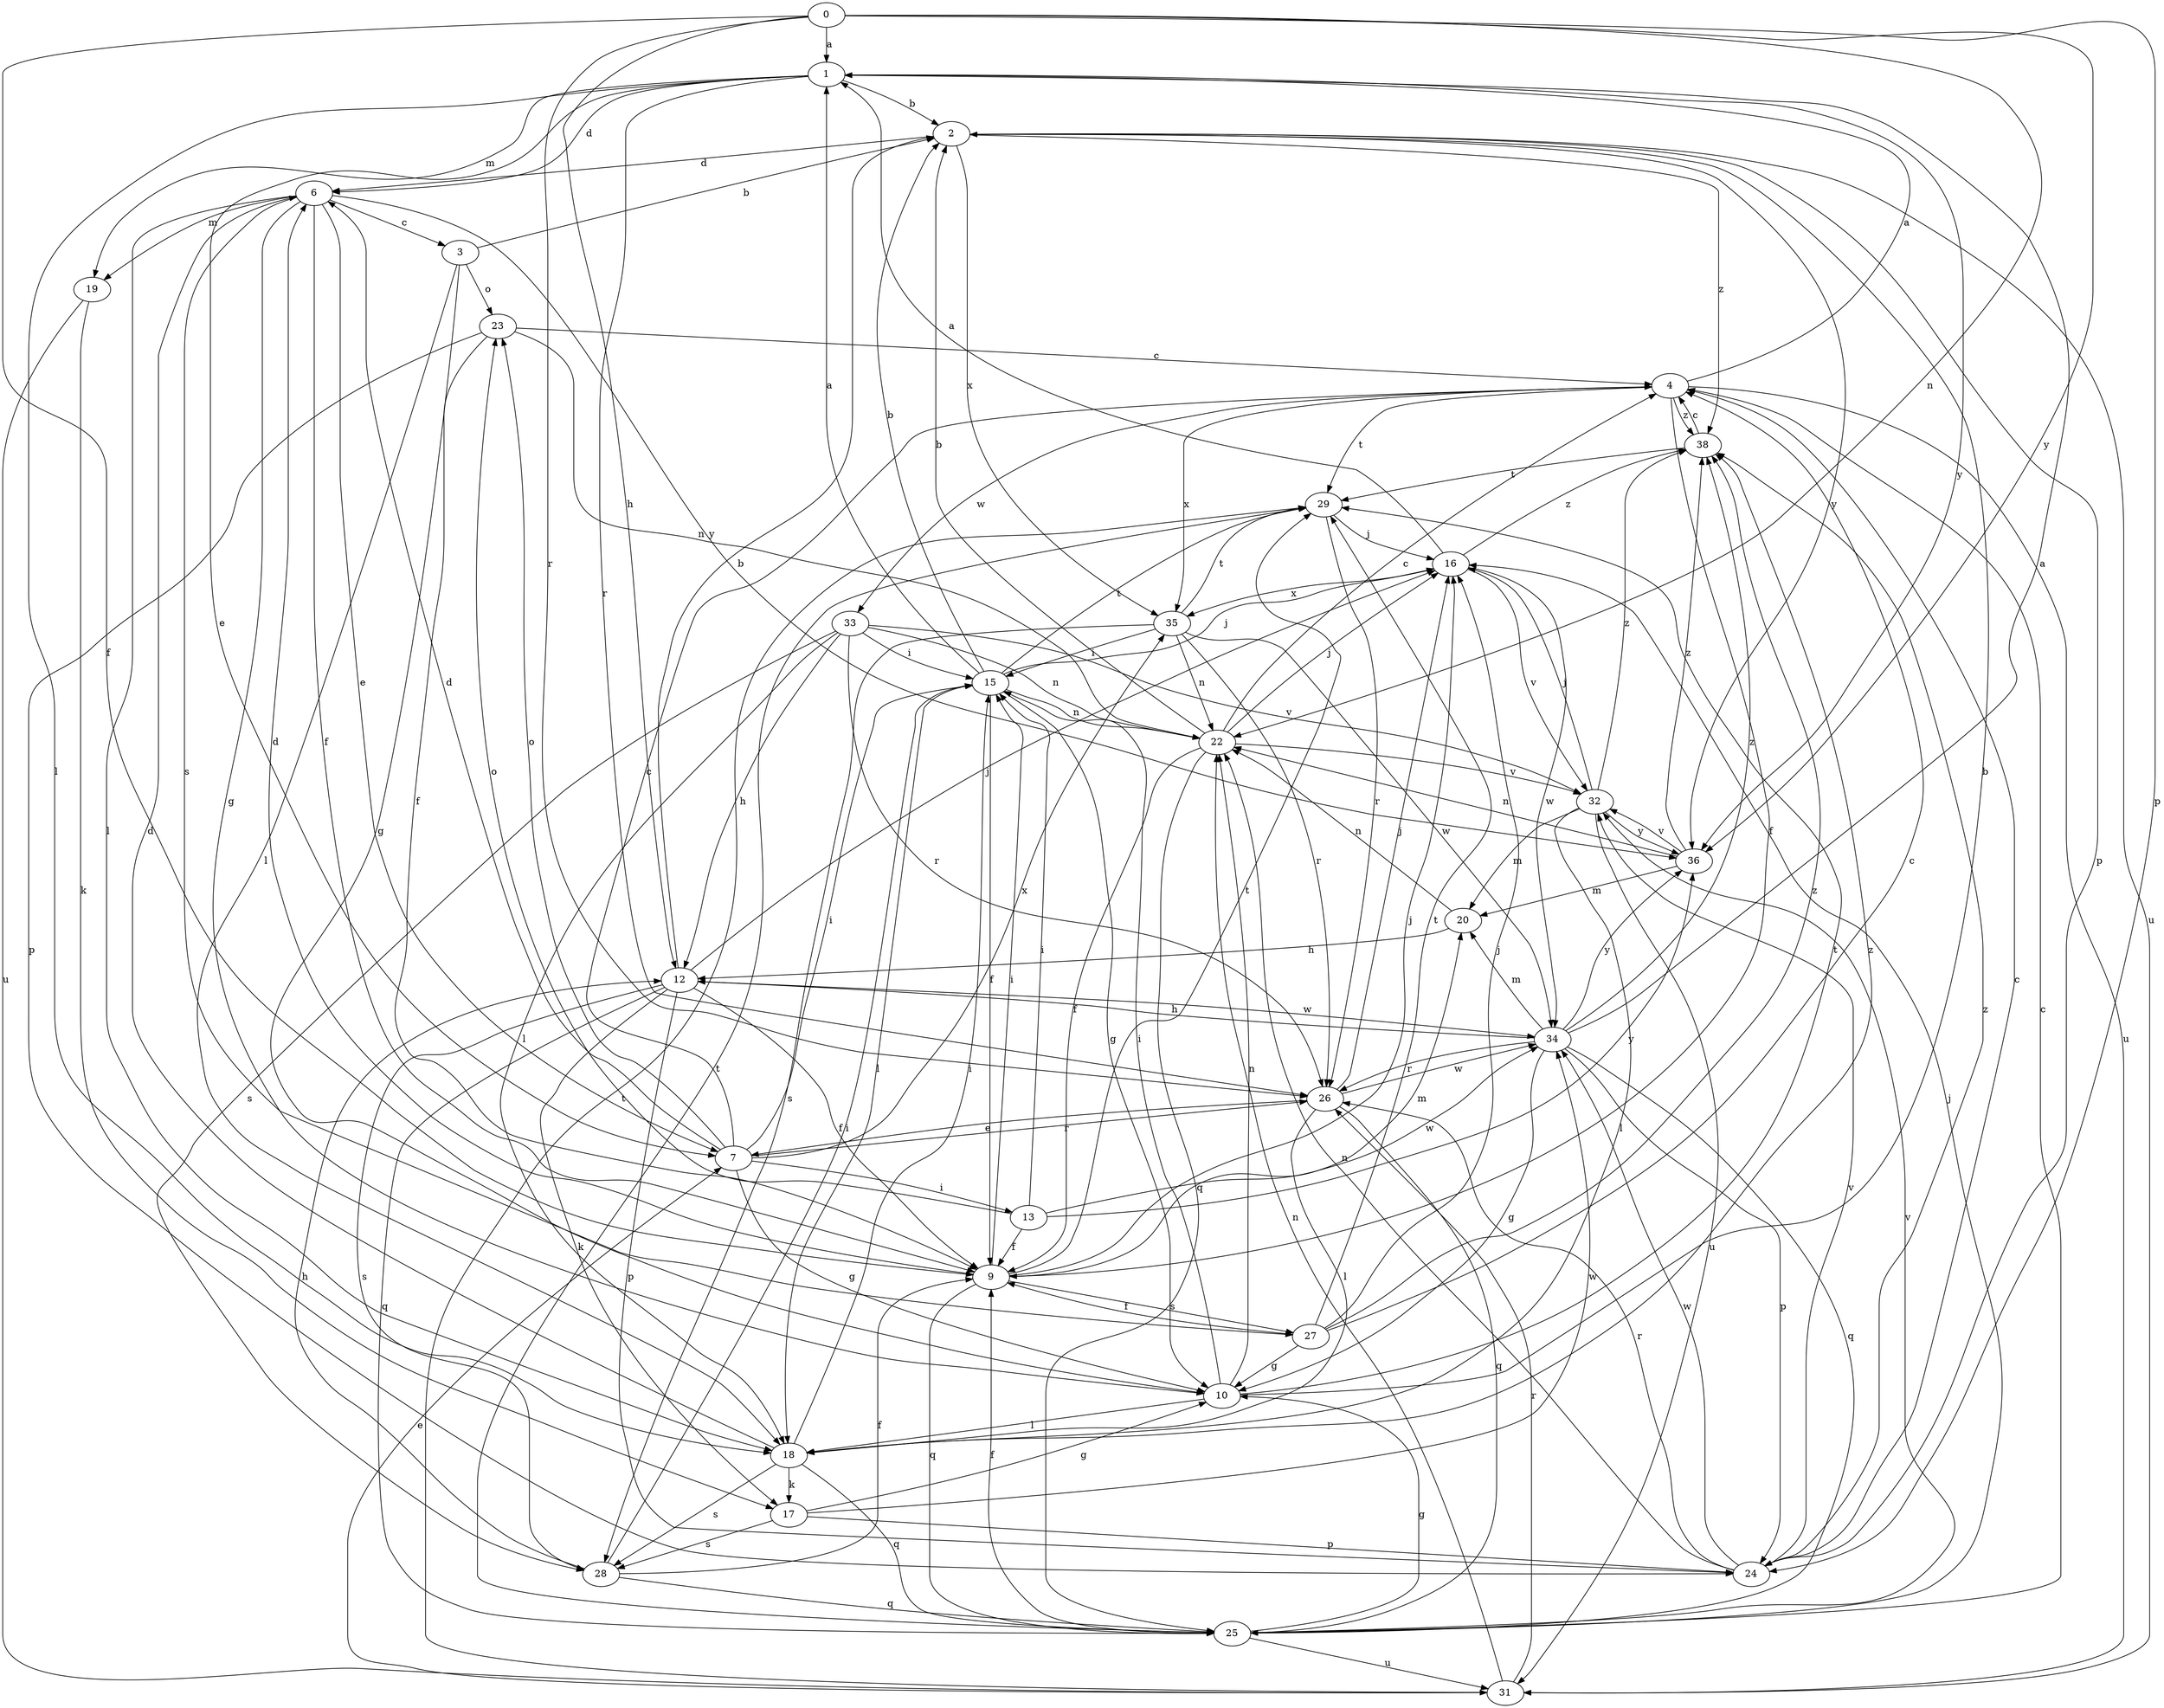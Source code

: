 strict digraph  {
0;
1;
2;
3;
4;
6;
7;
9;
10;
12;
13;
15;
16;
17;
18;
19;
20;
22;
23;
24;
25;
26;
27;
28;
29;
31;
32;
33;
34;
35;
36;
38;
0 -> 1  [label=a];
0 -> 9  [label=f];
0 -> 12  [label=h];
0 -> 22  [label=n];
0 -> 24  [label=p];
0 -> 26  [label=r];
0 -> 36  [label=y];
1 -> 2  [label=b];
1 -> 6  [label=d];
1 -> 7  [label=e];
1 -> 18  [label=l];
1 -> 19  [label=m];
1 -> 26  [label=r];
1 -> 36  [label=y];
2 -> 6  [label=d];
2 -> 24  [label=p];
2 -> 31  [label=u];
2 -> 35  [label=x];
2 -> 36  [label=y];
2 -> 38  [label=z];
3 -> 2  [label=b];
3 -> 10  [label=g];
3 -> 18  [label=l];
3 -> 23  [label=o];
4 -> 1  [label=a];
4 -> 9  [label=f];
4 -> 29  [label=t];
4 -> 31  [label=u];
4 -> 33  [label=w];
4 -> 35  [label=x];
4 -> 38  [label=z];
6 -> 3  [label=c];
6 -> 7  [label=e];
6 -> 9  [label=f];
6 -> 10  [label=g];
6 -> 18  [label=l];
6 -> 19  [label=m];
6 -> 27  [label=s];
6 -> 36  [label=y];
7 -> 4  [label=c];
7 -> 6  [label=d];
7 -> 10  [label=g];
7 -> 13  [label=i];
7 -> 15  [label=i];
7 -> 23  [label=o];
7 -> 26  [label=r];
7 -> 35  [label=x];
9 -> 6  [label=d];
9 -> 15  [label=i];
9 -> 16  [label=j];
9 -> 20  [label=m];
9 -> 25  [label=q];
9 -> 27  [label=s];
9 -> 29  [label=t];
10 -> 2  [label=b];
10 -> 15  [label=i];
10 -> 18  [label=l];
10 -> 22  [label=n];
10 -> 29  [label=t];
12 -> 2  [label=b];
12 -> 9  [label=f];
12 -> 16  [label=j];
12 -> 17  [label=k];
12 -> 24  [label=p];
12 -> 25  [label=q];
12 -> 28  [label=s];
12 -> 34  [label=w];
13 -> 9  [label=f];
13 -> 15  [label=i];
13 -> 23  [label=o];
13 -> 34  [label=w];
13 -> 36  [label=y];
15 -> 1  [label=a];
15 -> 2  [label=b];
15 -> 9  [label=f];
15 -> 10  [label=g];
15 -> 16  [label=j];
15 -> 18  [label=l];
15 -> 22  [label=n];
15 -> 29  [label=t];
16 -> 1  [label=a];
16 -> 32  [label=v];
16 -> 34  [label=w];
16 -> 35  [label=x];
16 -> 38  [label=z];
17 -> 10  [label=g];
17 -> 24  [label=p];
17 -> 28  [label=s];
17 -> 34  [label=w];
18 -> 6  [label=d];
18 -> 15  [label=i];
18 -> 17  [label=k];
18 -> 25  [label=q];
18 -> 28  [label=s];
18 -> 38  [label=z];
19 -> 17  [label=k];
19 -> 31  [label=u];
20 -> 12  [label=h];
20 -> 22  [label=n];
22 -> 2  [label=b];
22 -> 4  [label=c];
22 -> 9  [label=f];
22 -> 16  [label=j];
22 -> 25  [label=q];
22 -> 32  [label=v];
23 -> 4  [label=c];
23 -> 9  [label=f];
23 -> 22  [label=n];
23 -> 24  [label=p];
24 -> 4  [label=c];
24 -> 22  [label=n];
24 -> 26  [label=r];
24 -> 32  [label=v];
24 -> 34  [label=w];
24 -> 38  [label=z];
25 -> 4  [label=c];
25 -> 9  [label=f];
25 -> 10  [label=g];
25 -> 16  [label=j];
25 -> 29  [label=t];
25 -> 31  [label=u];
25 -> 32  [label=v];
26 -> 7  [label=e];
26 -> 16  [label=j];
26 -> 18  [label=l];
26 -> 25  [label=q];
26 -> 34  [label=w];
27 -> 4  [label=c];
27 -> 9  [label=f];
27 -> 10  [label=g];
27 -> 16  [label=j];
27 -> 29  [label=t];
27 -> 38  [label=z];
28 -> 9  [label=f];
28 -> 12  [label=h];
28 -> 15  [label=i];
28 -> 25  [label=q];
29 -> 16  [label=j];
29 -> 26  [label=r];
31 -> 7  [label=e];
31 -> 22  [label=n];
31 -> 26  [label=r];
31 -> 29  [label=t];
32 -> 16  [label=j];
32 -> 18  [label=l];
32 -> 20  [label=m];
32 -> 31  [label=u];
32 -> 36  [label=y];
32 -> 38  [label=z];
33 -> 12  [label=h];
33 -> 15  [label=i];
33 -> 18  [label=l];
33 -> 22  [label=n];
33 -> 26  [label=r];
33 -> 28  [label=s];
33 -> 32  [label=v];
34 -> 1  [label=a];
34 -> 10  [label=g];
34 -> 12  [label=h];
34 -> 20  [label=m];
34 -> 24  [label=p];
34 -> 25  [label=q];
34 -> 26  [label=r];
34 -> 36  [label=y];
34 -> 38  [label=z];
35 -> 15  [label=i];
35 -> 22  [label=n];
35 -> 26  [label=r];
35 -> 28  [label=s];
35 -> 29  [label=t];
35 -> 34  [label=w];
36 -> 20  [label=m];
36 -> 22  [label=n];
36 -> 32  [label=v];
36 -> 38  [label=z];
38 -> 4  [label=c];
38 -> 29  [label=t];
}
